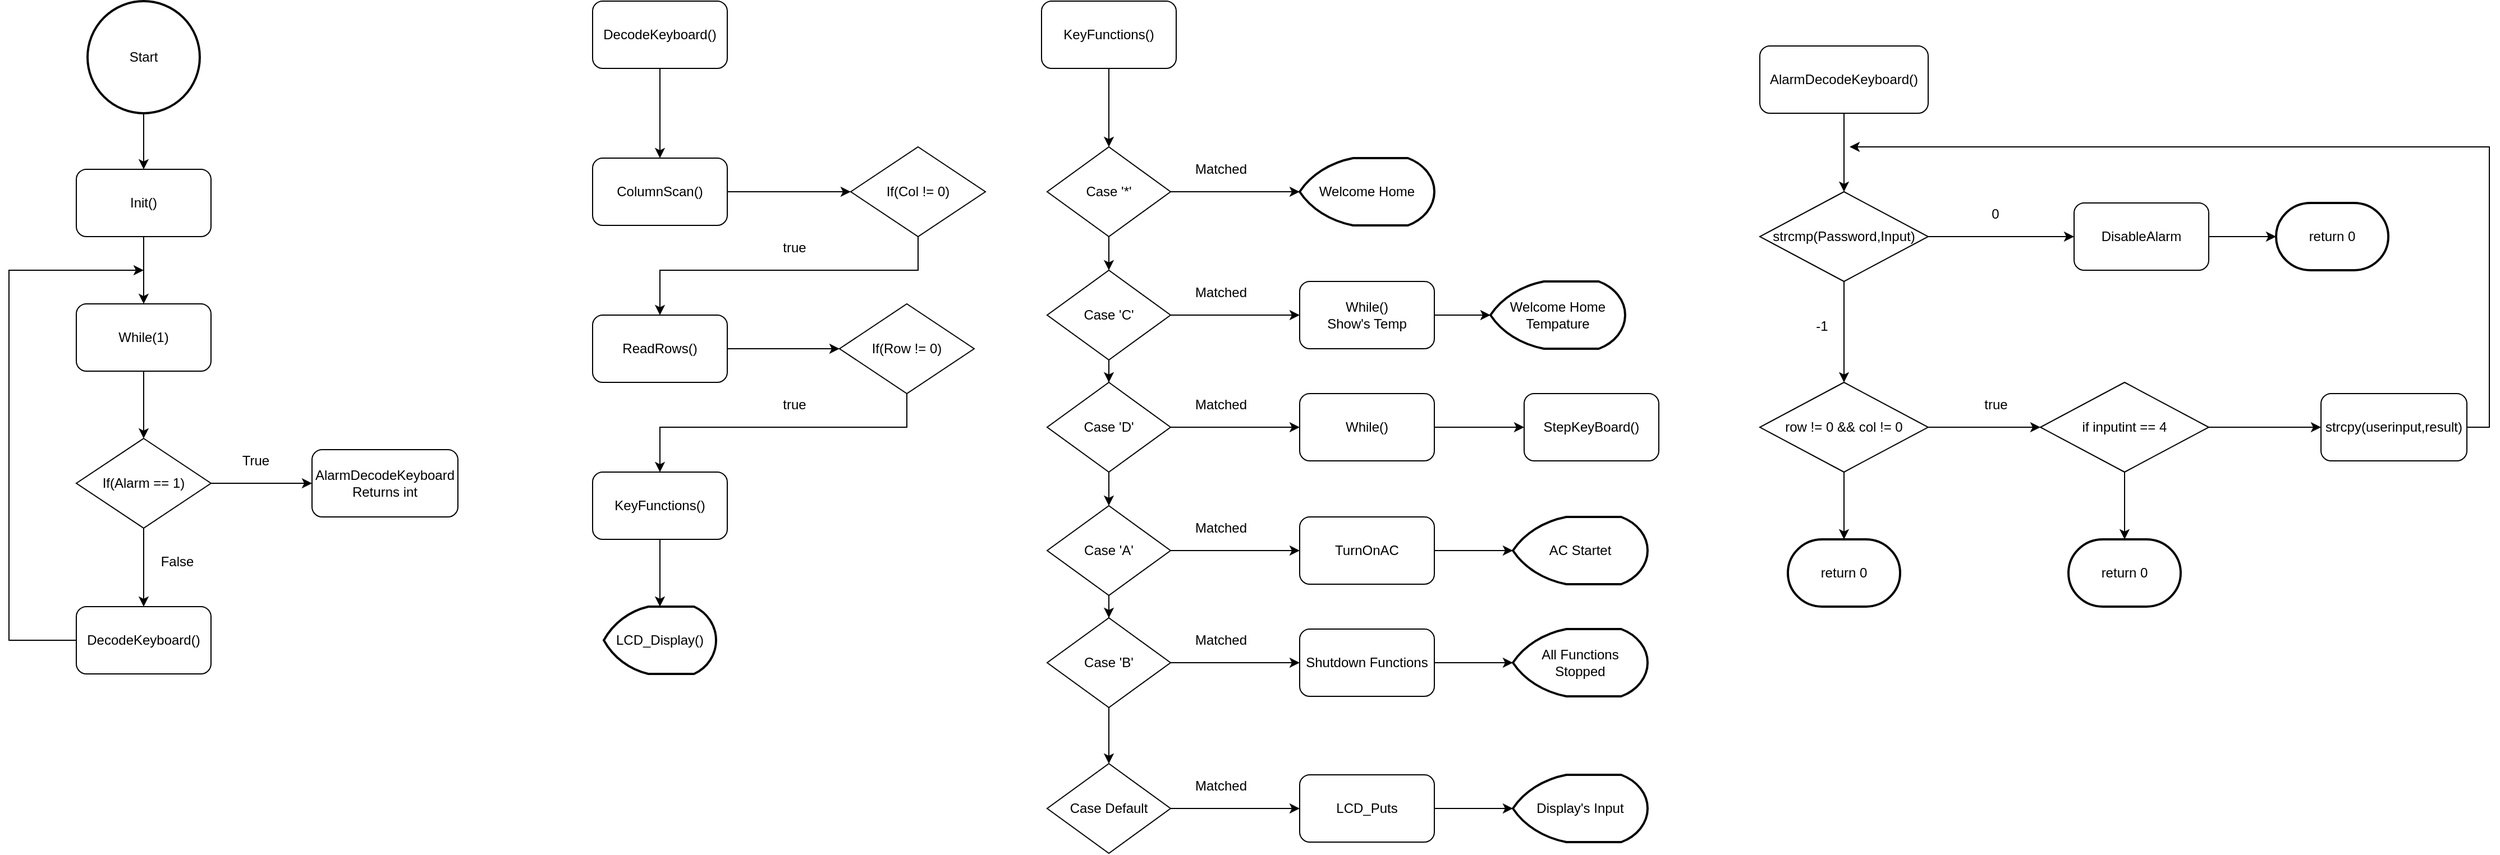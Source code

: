 <mxfile version="12.4.3" type="device" pages="1"><diagram id="pVtuj3VBePqa2hkF3dz-" name="Page-2"><mxGraphModel dx="1024" dy="517" grid="1" gridSize="10" guides="1" tooltips="1" connect="1" arrows="1" fold="1" page="1" pageScale="1" pageWidth="1600" pageHeight="1200" math="0" shadow="0"><root><mxCell id="bKndwt5-tXwd4FK39Jgh-0"/><mxCell id="bKndwt5-tXwd4FK39Jgh-1" parent="bKndwt5-tXwd4FK39Jgh-0"/><mxCell id="pAumAWcbsURAewTx9B9Q-10" value="" style="edgeStyle=orthogonalEdgeStyle;rounded=0;orthogonalLoop=1;jettySize=auto;html=1;" edge="1" parent="bKndwt5-tXwd4FK39Jgh-1" source="pAumAWcbsURAewTx9B9Q-0" target="pAumAWcbsURAewTx9B9Q-9"><mxGeometry relative="1" as="geometry"/></mxCell><mxCell id="pAumAWcbsURAewTx9B9Q-0" value="Start" style="strokeWidth=2;html=1;shape=mxgraph.flowchart.start_2;whiteSpace=wrap;" vertex="1" parent="bKndwt5-tXwd4FK39Jgh-1"><mxGeometry x="480" y="40" width="100" height="100" as="geometry"/></mxCell><mxCell id="pAumAWcbsURAewTx9B9Q-5" style="edgeStyle=orthogonalEdgeStyle;rounded=0;orthogonalLoop=1;jettySize=auto;html=1;entryX=0.5;entryY=0;entryDx=0;entryDy=0;" edge="1" parent="bKndwt5-tXwd4FK39Jgh-1" source="pAumAWcbsURAewTx9B9Q-1" target="pAumAWcbsURAewTx9B9Q-4"><mxGeometry relative="1" as="geometry"/></mxCell><mxCell id="pAumAWcbsURAewTx9B9Q-1" value="While(1)" style="rounded=1;whiteSpace=wrap;html=1;" vertex="1" parent="bKndwt5-tXwd4FK39Jgh-1"><mxGeometry x="470" y="310" width="120" height="60" as="geometry"/></mxCell><mxCell id="pAumAWcbsURAewTx9B9Q-6" style="edgeStyle=orthogonalEdgeStyle;rounded=0;orthogonalLoop=1;jettySize=auto;html=1;" edge="1" parent="bKndwt5-tXwd4FK39Jgh-1" source="pAumAWcbsURAewTx9B9Q-4"><mxGeometry relative="1" as="geometry"><mxPoint x="530" y="580" as="targetPoint"/></mxGeometry></mxCell><mxCell id="pAumAWcbsURAewTx9B9Q-24" style="edgeStyle=orthogonalEdgeStyle;rounded=0;orthogonalLoop=1;jettySize=auto;html=1;exitX=1;exitY=0.5;exitDx=0;exitDy=0;" edge="1" parent="bKndwt5-tXwd4FK39Jgh-1" source="pAumAWcbsURAewTx9B9Q-4"><mxGeometry relative="1" as="geometry"><mxPoint x="680" y="470" as="targetPoint"/></mxGeometry></mxCell><mxCell id="pAumAWcbsURAewTx9B9Q-4" value="If(Alarm == 1)" style="rhombus;whiteSpace=wrap;html=1;" vertex="1" parent="bKndwt5-tXwd4FK39Jgh-1"><mxGeometry x="470" y="430" width="120" height="80" as="geometry"/></mxCell><mxCell id="pAumAWcbsURAewTx9B9Q-7" value="False" style="text;html=1;strokeColor=none;fillColor=none;align=center;verticalAlign=middle;whiteSpace=wrap;rounded=0;" vertex="1" parent="bKndwt5-tXwd4FK39Jgh-1"><mxGeometry x="540" y="530" width="40" height="20" as="geometry"/></mxCell><mxCell id="pAumAWcbsURAewTx9B9Q-15" value="" style="edgeStyle=orthogonalEdgeStyle;rounded=0;orthogonalLoop=1;jettySize=auto;html=1;" edge="1" parent="bKndwt5-tXwd4FK39Jgh-1" source="pAumAWcbsURAewTx9B9Q-8"><mxGeometry relative="1" as="geometry"><mxPoint x="530" y="280" as="targetPoint"/><Array as="points"><mxPoint x="410" y="610"/><mxPoint x="410" y="280"/><mxPoint x="530" y="280"/></Array></mxGeometry></mxCell><mxCell id="pAumAWcbsURAewTx9B9Q-8" value="DecodeKeyboard()" style="rounded=1;whiteSpace=wrap;html=1;" vertex="1" parent="bKndwt5-tXwd4FK39Jgh-1"><mxGeometry x="470" y="580" width="120" height="60" as="geometry"/></mxCell><mxCell id="pAumAWcbsURAewTx9B9Q-21" value="" style="edgeStyle=orthogonalEdgeStyle;rounded=0;orthogonalLoop=1;jettySize=auto;html=1;" edge="1" parent="bKndwt5-tXwd4FK39Jgh-1" source="pAumAWcbsURAewTx9B9Q-18" target="pAumAWcbsURAewTx9B9Q-20"><mxGeometry relative="1" as="geometry"/></mxCell><mxCell id="pAumAWcbsURAewTx9B9Q-18" value="DecodeKeyboard()" style="rounded=1;whiteSpace=wrap;html=1;" vertex="1" parent="bKndwt5-tXwd4FK39Jgh-1"><mxGeometry x="930" y="40" width="120" height="60" as="geometry"/></mxCell><mxCell id="pAumAWcbsURAewTx9B9Q-32" style="edgeStyle=orthogonalEdgeStyle;rounded=0;orthogonalLoop=1;jettySize=auto;html=1;" edge="1" parent="bKndwt5-tXwd4FK39Jgh-1" source="pAumAWcbsURAewTx9B9Q-20" target="pAumAWcbsURAewTx9B9Q-31"><mxGeometry relative="1" as="geometry"/></mxCell><mxCell id="pAumAWcbsURAewTx9B9Q-20" value="ColumnScan()" style="rounded=1;whiteSpace=wrap;html=1;" vertex="1" parent="bKndwt5-tXwd4FK39Jgh-1"><mxGeometry x="930" y="180" width="120" height="60" as="geometry"/></mxCell><mxCell id="pAumAWcbsURAewTx9B9Q-37" style="edgeStyle=orthogonalEdgeStyle;rounded=0;orthogonalLoop=1;jettySize=auto;html=1;entryX=0;entryY=0.5;entryDx=0;entryDy=0;" edge="1" parent="bKndwt5-tXwd4FK39Jgh-1" source="pAumAWcbsURAewTx9B9Q-22" target="pAumAWcbsURAewTx9B9Q-36"><mxGeometry relative="1" as="geometry"/></mxCell><mxCell id="pAumAWcbsURAewTx9B9Q-22" value="ReadRows()" style="rounded=1;whiteSpace=wrap;html=1;" vertex="1" parent="bKndwt5-tXwd4FK39Jgh-1"><mxGeometry x="930" y="320" width="120" height="60" as="geometry"/></mxCell><mxCell id="pAumAWcbsURAewTx9B9Q-46" style="edgeStyle=orthogonalEdgeStyle;rounded=0;orthogonalLoop=1;jettySize=auto;html=1;" edge="1" parent="bKndwt5-tXwd4FK39Jgh-1" source="pAumAWcbsURAewTx9B9Q-38" target="pAumAWcbsURAewTx9B9Q-45"><mxGeometry relative="1" as="geometry"/></mxCell><mxCell id="pAumAWcbsURAewTx9B9Q-38" value="KeyFunctions()" style="rounded=1;whiteSpace=wrap;html=1;" vertex="1" parent="bKndwt5-tXwd4FK39Jgh-1"><mxGeometry x="930" y="460" width="120" height="60" as="geometry"/></mxCell><mxCell id="pAumAWcbsURAewTx9B9Q-11" value="" style="edgeStyle=orthogonalEdgeStyle;rounded=0;orthogonalLoop=1;jettySize=auto;html=1;" edge="1" parent="bKndwt5-tXwd4FK39Jgh-1" source="pAumAWcbsURAewTx9B9Q-9" target="pAumAWcbsURAewTx9B9Q-1"><mxGeometry relative="1" as="geometry"/></mxCell><mxCell id="pAumAWcbsURAewTx9B9Q-9" value="Init()" style="rounded=1;whiteSpace=wrap;html=1;" vertex="1" parent="bKndwt5-tXwd4FK39Jgh-1"><mxGeometry x="470" y="190" width="120" height="60" as="geometry"/></mxCell><mxCell id="pAumAWcbsURAewTx9B9Q-25" value="True" style="text;html=1;strokeColor=none;fillColor=none;align=center;verticalAlign=middle;whiteSpace=wrap;rounded=0;" vertex="1" parent="bKndwt5-tXwd4FK39Jgh-1"><mxGeometry x="610" y="440" width="40" height="20" as="geometry"/></mxCell><mxCell id="pAumAWcbsURAewTx9B9Q-26" value="AlarmDecodeKeyboard&lt;br&gt;Returns int" style="rounded=1;whiteSpace=wrap;html=1;" vertex="1" parent="bKndwt5-tXwd4FK39Jgh-1"><mxGeometry x="680" y="440" width="130" height="60" as="geometry"/></mxCell><mxCell id="pAumAWcbsURAewTx9B9Q-33" style="edgeStyle=orthogonalEdgeStyle;rounded=0;orthogonalLoop=1;jettySize=auto;html=1;" edge="1" parent="bKndwt5-tXwd4FK39Jgh-1" source="pAumAWcbsURAewTx9B9Q-31" target="pAumAWcbsURAewTx9B9Q-22"><mxGeometry relative="1" as="geometry"><Array as="points"><mxPoint x="1220" y="280"/><mxPoint x="990" y="280"/></Array></mxGeometry></mxCell><mxCell id="pAumAWcbsURAewTx9B9Q-31" value="If(Col != 0)" style="rhombus;whiteSpace=wrap;html=1;" vertex="1" parent="bKndwt5-tXwd4FK39Jgh-1"><mxGeometry x="1160" y="170" width="120" height="80" as="geometry"/></mxCell><mxCell id="pAumAWcbsURAewTx9B9Q-40" style="edgeStyle=orthogonalEdgeStyle;rounded=0;orthogonalLoop=1;jettySize=auto;html=1;entryX=0.5;entryY=0;entryDx=0;entryDy=0;" edge="1" parent="bKndwt5-tXwd4FK39Jgh-1" source="pAumAWcbsURAewTx9B9Q-36" target="pAumAWcbsURAewTx9B9Q-38"><mxGeometry relative="1" as="geometry"><Array as="points"><mxPoint x="1210" y="420"/><mxPoint x="990" y="420"/></Array></mxGeometry></mxCell><mxCell id="pAumAWcbsURAewTx9B9Q-36" value="If(Row != 0)" style="rhombus;whiteSpace=wrap;html=1;" vertex="1" parent="bKndwt5-tXwd4FK39Jgh-1"><mxGeometry x="1150" y="310" width="120" height="80" as="geometry"/></mxCell><mxCell id="pAumAWcbsURAewTx9B9Q-42" value="true" style="text;html=1;strokeColor=none;fillColor=none;align=center;verticalAlign=middle;whiteSpace=wrap;rounded=0;" vertex="1" parent="bKndwt5-tXwd4FK39Jgh-1"><mxGeometry x="1090" y="250" width="40" height="20" as="geometry"/></mxCell><mxCell id="pAumAWcbsURAewTx9B9Q-43" value="true" style="text;html=1;strokeColor=none;fillColor=none;align=center;verticalAlign=middle;whiteSpace=wrap;rounded=0;" vertex="1" parent="bKndwt5-tXwd4FK39Jgh-1"><mxGeometry x="1090" y="390" width="40" height="20" as="geometry"/></mxCell><mxCell id="pAumAWcbsURAewTx9B9Q-45" value="LCD_Display()" style="strokeWidth=2;html=1;shape=mxgraph.flowchart.display;whiteSpace=wrap;" vertex="1" parent="bKndwt5-tXwd4FK39Jgh-1"><mxGeometry x="940" y="580" width="100" height="60" as="geometry"/></mxCell><mxCell id="pAumAWcbsURAewTx9B9Q-49" value="" style="edgeStyle=orthogonalEdgeStyle;rounded=0;orthogonalLoop=1;jettySize=auto;html=1;entryX=0.5;entryY=0;entryDx=0;entryDy=0;" edge="1" parent="bKndwt5-tXwd4FK39Jgh-1" source="pAumAWcbsURAewTx9B9Q-47" target="pAumAWcbsURAewTx9B9Q-50"><mxGeometry relative="1" as="geometry"><mxPoint x="1390" y="180" as="targetPoint"/></mxGeometry></mxCell><mxCell id="pAumAWcbsURAewTx9B9Q-47" value="KeyFunctions()" style="rounded=1;whiteSpace=wrap;html=1;" vertex="1" parent="bKndwt5-tXwd4FK39Jgh-1"><mxGeometry x="1330" y="40" width="120" height="60" as="geometry"/></mxCell><mxCell id="pAumAWcbsURAewTx9B9Q-53" style="edgeStyle=orthogonalEdgeStyle;rounded=0;orthogonalLoop=1;jettySize=auto;html=1;" edge="1" parent="bKndwt5-tXwd4FK39Jgh-1" source="pAumAWcbsURAewTx9B9Q-50"><mxGeometry relative="1" as="geometry"><mxPoint x="1560" y="210" as="targetPoint"/></mxGeometry></mxCell><mxCell id="pAumAWcbsURAewTx9B9Q-58" value="" style="edgeStyle=orthogonalEdgeStyle;rounded=0;orthogonalLoop=1;jettySize=auto;html=1;" edge="1" parent="bKndwt5-tXwd4FK39Jgh-1" source="pAumAWcbsURAewTx9B9Q-50" target="pAumAWcbsURAewTx9B9Q-56"><mxGeometry relative="1" as="geometry"/></mxCell><mxCell id="pAumAWcbsURAewTx9B9Q-50" value="Case '*'" style="rhombus;whiteSpace=wrap;html=1;" vertex="1" parent="bKndwt5-tXwd4FK39Jgh-1"><mxGeometry x="1335" y="170" width="110" height="80" as="geometry"/></mxCell><mxCell id="pAumAWcbsURAewTx9B9Q-54" value="Matched" style="text;html=1;strokeColor=none;fillColor=none;align=center;verticalAlign=middle;whiteSpace=wrap;rounded=0;" vertex="1" parent="bKndwt5-tXwd4FK39Jgh-1"><mxGeometry x="1470" y="180" width="40" height="20" as="geometry"/></mxCell><mxCell id="pAumAWcbsURAewTx9B9Q-55" style="edgeStyle=orthogonalEdgeStyle;rounded=0;orthogonalLoop=1;jettySize=auto;html=1;" edge="1" parent="bKndwt5-tXwd4FK39Jgh-1" source="pAumAWcbsURAewTx9B9Q-56"><mxGeometry relative="1" as="geometry"><mxPoint x="1560" y="320" as="targetPoint"/></mxGeometry></mxCell><mxCell id="pAumAWcbsURAewTx9B9Q-62" value="" style="edgeStyle=orthogonalEdgeStyle;rounded=0;orthogonalLoop=1;jettySize=auto;html=1;" edge="1" parent="bKndwt5-tXwd4FK39Jgh-1" source="pAumAWcbsURAewTx9B9Q-56" target="pAumAWcbsURAewTx9B9Q-60"><mxGeometry relative="1" as="geometry"/></mxCell><mxCell id="pAumAWcbsURAewTx9B9Q-56" value="Case 'C'" style="rhombus;whiteSpace=wrap;html=1;" vertex="1" parent="bKndwt5-tXwd4FK39Jgh-1"><mxGeometry x="1335" y="280" width="110" height="80" as="geometry"/></mxCell><mxCell id="pAumAWcbsURAewTx9B9Q-57" value="Matched" style="text;html=1;strokeColor=none;fillColor=none;align=center;verticalAlign=middle;whiteSpace=wrap;rounded=0;" vertex="1" parent="bKndwt5-tXwd4FK39Jgh-1"><mxGeometry x="1470" y="290" width="40" height="20" as="geometry"/></mxCell><mxCell id="pAumAWcbsURAewTx9B9Q-59" style="edgeStyle=orthogonalEdgeStyle;rounded=0;orthogonalLoop=1;jettySize=auto;html=1;" edge="1" parent="bKndwt5-tXwd4FK39Jgh-1" source="pAumAWcbsURAewTx9B9Q-60"><mxGeometry relative="1" as="geometry"><mxPoint x="1560" y="420" as="targetPoint"/></mxGeometry></mxCell><mxCell id="pAumAWcbsURAewTx9B9Q-66" value="" style="edgeStyle=orthogonalEdgeStyle;rounded=0;orthogonalLoop=1;jettySize=auto;html=1;" edge="1" parent="bKndwt5-tXwd4FK39Jgh-1" source="pAumAWcbsURAewTx9B9Q-60" target="pAumAWcbsURAewTx9B9Q-64"><mxGeometry relative="1" as="geometry"/></mxCell><mxCell id="pAumAWcbsURAewTx9B9Q-60" value="Case 'D'" style="rhombus;whiteSpace=wrap;html=1;" vertex="1" parent="bKndwt5-tXwd4FK39Jgh-1"><mxGeometry x="1335" y="380" width="110" height="80" as="geometry"/></mxCell><mxCell id="pAumAWcbsURAewTx9B9Q-61" value="Matched" style="text;html=1;strokeColor=none;fillColor=none;align=center;verticalAlign=middle;whiteSpace=wrap;rounded=0;" vertex="1" parent="bKndwt5-tXwd4FK39Jgh-1"><mxGeometry x="1470" y="390" width="40" height="20" as="geometry"/></mxCell><mxCell id="pAumAWcbsURAewTx9B9Q-63" style="edgeStyle=orthogonalEdgeStyle;rounded=0;orthogonalLoop=1;jettySize=auto;html=1;" edge="1" parent="bKndwt5-tXwd4FK39Jgh-1" source="pAumAWcbsURAewTx9B9Q-64"><mxGeometry relative="1" as="geometry"><mxPoint x="1560" y="530" as="targetPoint"/></mxGeometry></mxCell><mxCell id="pAumAWcbsURAewTx9B9Q-70" value="" style="edgeStyle=orthogonalEdgeStyle;rounded=0;orthogonalLoop=1;jettySize=auto;html=1;" edge="1" parent="bKndwt5-tXwd4FK39Jgh-1" source="pAumAWcbsURAewTx9B9Q-64" target="pAumAWcbsURAewTx9B9Q-68"><mxGeometry relative="1" as="geometry"/></mxCell><mxCell id="pAumAWcbsURAewTx9B9Q-64" value="Case 'A'" style="rhombus;whiteSpace=wrap;html=1;" vertex="1" parent="bKndwt5-tXwd4FK39Jgh-1"><mxGeometry x="1335" y="490" width="110" height="80" as="geometry"/></mxCell><mxCell id="pAumAWcbsURAewTx9B9Q-65" value="Matched" style="text;html=1;strokeColor=none;fillColor=none;align=center;verticalAlign=middle;whiteSpace=wrap;rounded=0;" vertex="1" parent="bKndwt5-tXwd4FK39Jgh-1"><mxGeometry x="1470" y="500" width="40" height="20" as="geometry"/></mxCell><mxCell id="pAumAWcbsURAewTx9B9Q-67" style="edgeStyle=orthogonalEdgeStyle;rounded=0;orthogonalLoop=1;jettySize=auto;html=1;" edge="1" parent="bKndwt5-tXwd4FK39Jgh-1" source="pAumAWcbsURAewTx9B9Q-68"><mxGeometry relative="1" as="geometry"><mxPoint x="1560" y="630" as="targetPoint"/></mxGeometry></mxCell><mxCell id="pAumAWcbsURAewTx9B9Q-72" value="" style="edgeStyle=orthogonalEdgeStyle;rounded=0;orthogonalLoop=1;jettySize=auto;html=1;" edge="1" parent="bKndwt5-tXwd4FK39Jgh-1" source="pAumAWcbsURAewTx9B9Q-68" target="pAumAWcbsURAewTx9B9Q-71"><mxGeometry relative="1" as="geometry"/></mxCell><mxCell id="pAumAWcbsURAewTx9B9Q-68" value="Case 'B'" style="rhombus;whiteSpace=wrap;html=1;" vertex="1" parent="bKndwt5-tXwd4FK39Jgh-1"><mxGeometry x="1335" y="590" width="110" height="80" as="geometry"/></mxCell><mxCell id="pAumAWcbsURAewTx9B9Q-73" style="edgeStyle=orthogonalEdgeStyle;rounded=0;orthogonalLoop=1;jettySize=auto;html=1;" edge="1" parent="bKndwt5-tXwd4FK39Jgh-1" source="pAumAWcbsURAewTx9B9Q-71"><mxGeometry relative="1" as="geometry"><mxPoint x="1560" y="760" as="targetPoint"/></mxGeometry></mxCell><mxCell id="pAumAWcbsURAewTx9B9Q-71" value="Case Default" style="rhombus;whiteSpace=wrap;html=1;" vertex="1" parent="bKndwt5-tXwd4FK39Jgh-1"><mxGeometry x="1335" y="720" width="110" height="80" as="geometry"/></mxCell><mxCell id="pAumAWcbsURAewTx9B9Q-69" value="Matched" style="text;html=1;strokeColor=none;fillColor=none;align=center;verticalAlign=middle;whiteSpace=wrap;rounded=0;" vertex="1" parent="bKndwt5-tXwd4FK39Jgh-1"><mxGeometry x="1470" y="600" width="40" height="20" as="geometry"/></mxCell><mxCell id="pAumAWcbsURAewTx9B9Q-74" value="Matched" style="text;html=1;strokeColor=none;fillColor=none;align=center;verticalAlign=middle;whiteSpace=wrap;rounded=0;" vertex="1" parent="bKndwt5-tXwd4FK39Jgh-1"><mxGeometry x="1470" y="730" width="40" height="20" as="geometry"/></mxCell><mxCell id="pAumAWcbsURAewTx9B9Q-84" style="edgeStyle=orthogonalEdgeStyle;rounded=0;orthogonalLoop=1;jettySize=auto;html=1;" edge="1" parent="bKndwt5-tXwd4FK39Jgh-1" source="pAumAWcbsURAewTx9B9Q-78"><mxGeometry relative="1" as="geometry"><mxPoint x="1730" y="320" as="targetPoint"/></mxGeometry></mxCell><mxCell id="pAumAWcbsURAewTx9B9Q-78" value="While()&lt;br&gt;Show's Temp" style="rounded=1;whiteSpace=wrap;html=1;" vertex="1" parent="bKndwt5-tXwd4FK39Jgh-1"><mxGeometry x="1560" y="290" width="120" height="60" as="geometry"/></mxCell><mxCell id="pAumAWcbsURAewTx9B9Q-87" value="" style="edgeStyle=orthogonalEdgeStyle;rounded=0;orthogonalLoop=1;jettySize=auto;html=1;" edge="1" parent="bKndwt5-tXwd4FK39Jgh-1" source="pAumAWcbsURAewTx9B9Q-79" target="pAumAWcbsURAewTx9B9Q-86"><mxGeometry relative="1" as="geometry"/></mxCell><mxCell id="pAumAWcbsURAewTx9B9Q-79" value="While()&lt;br&gt;" style="rounded=1;whiteSpace=wrap;html=1;" vertex="1" parent="bKndwt5-tXwd4FK39Jgh-1"><mxGeometry x="1560" y="390" width="120" height="60" as="geometry"/></mxCell><mxCell id="pAumAWcbsURAewTx9B9Q-86" value="StepKeyBoard()" style="rounded=1;whiteSpace=wrap;html=1;" vertex="1" parent="bKndwt5-tXwd4FK39Jgh-1"><mxGeometry x="1760" y="390" width="120" height="60" as="geometry"/></mxCell><mxCell id="pAumAWcbsURAewTx9B9Q-89" value="" style="edgeStyle=orthogonalEdgeStyle;rounded=0;orthogonalLoop=1;jettySize=auto;html=1;" edge="1" parent="bKndwt5-tXwd4FK39Jgh-1" source="pAumAWcbsURAewTx9B9Q-80" target="pAumAWcbsURAewTx9B9Q-88"><mxGeometry relative="1" as="geometry"/></mxCell><mxCell id="pAumAWcbsURAewTx9B9Q-80" value="TurnOnAC" style="rounded=1;whiteSpace=wrap;html=1;" vertex="1" parent="bKndwt5-tXwd4FK39Jgh-1"><mxGeometry x="1560" y="500" width="120" height="60" as="geometry"/></mxCell><mxCell id="pAumAWcbsURAewTx9B9Q-93" value="" style="edgeStyle=orthogonalEdgeStyle;rounded=0;orthogonalLoop=1;jettySize=auto;html=1;" edge="1" parent="bKndwt5-tXwd4FK39Jgh-1" source="pAumAWcbsURAewTx9B9Q-81" target="pAumAWcbsURAewTx9B9Q-92"><mxGeometry relative="1" as="geometry"/></mxCell><mxCell id="pAumAWcbsURAewTx9B9Q-81" value="Shutdown Functions" style="rounded=1;whiteSpace=wrap;html=1;" vertex="1" parent="bKndwt5-tXwd4FK39Jgh-1"><mxGeometry x="1560" y="600" width="120" height="60" as="geometry"/></mxCell><mxCell id="pAumAWcbsURAewTx9B9Q-97" value="" style="edgeStyle=orthogonalEdgeStyle;rounded=0;orthogonalLoop=1;jettySize=auto;html=1;" edge="1" parent="bKndwt5-tXwd4FK39Jgh-1" source="pAumAWcbsURAewTx9B9Q-82" target="pAumAWcbsURAewTx9B9Q-96"><mxGeometry relative="1" as="geometry"/></mxCell><mxCell id="pAumAWcbsURAewTx9B9Q-82" value="LCD_Puts" style="rounded=1;whiteSpace=wrap;html=1;" vertex="1" parent="bKndwt5-tXwd4FK39Jgh-1"><mxGeometry x="1560" y="730" width="120" height="60" as="geometry"/></mxCell><mxCell id="pAumAWcbsURAewTx9B9Q-83" value="Welcome Home" style="strokeWidth=2;html=1;shape=mxgraph.flowchart.display;whiteSpace=wrap;" vertex="1" parent="bKndwt5-tXwd4FK39Jgh-1"><mxGeometry x="1560" y="180" width="120" height="60" as="geometry"/></mxCell><mxCell id="pAumAWcbsURAewTx9B9Q-85" value="Welcome Home&lt;br&gt;Tempature" style="strokeWidth=2;html=1;shape=mxgraph.flowchart.display;whiteSpace=wrap;" vertex="1" parent="bKndwt5-tXwd4FK39Jgh-1"><mxGeometry x="1730" y="290" width="120" height="60" as="geometry"/></mxCell><mxCell id="pAumAWcbsURAewTx9B9Q-88" value="AC Startet" style="strokeWidth=2;html=1;shape=mxgraph.flowchart.display;whiteSpace=wrap;" vertex="1" parent="bKndwt5-tXwd4FK39Jgh-1"><mxGeometry x="1750" y="500" width="120" height="60" as="geometry"/></mxCell><mxCell id="pAumAWcbsURAewTx9B9Q-92" value="All Functions&lt;br&gt;Stopped" style="strokeWidth=2;html=1;shape=mxgraph.flowchart.display;whiteSpace=wrap;" vertex="1" parent="bKndwt5-tXwd4FK39Jgh-1"><mxGeometry x="1750" y="600" width="120" height="60" as="geometry"/></mxCell><mxCell id="pAumAWcbsURAewTx9B9Q-96" value="Display's Input" style="strokeWidth=2;html=1;shape=mxgraph.flowchart.display;whiteSpace=wrap;" vertex="1" parent="bKndwt5-tXwd4FK39Jgh-1"><mxGeometry x="1750" y="730" width="120" height="60" as="geometry"/></mxCell><mxCell id="pAumAWcbsURAewTx9B9Q-100" value="" style="edgeStyle=orthogonalEdgeStyle;rounded=0;orthogonalLoop=1;jettySize=auto;html=1;" edge="1" parent="bKndwt5-tXwd4FK39Jgh-1" source="pAumAWcbsURAewTx9B9Q-98" target="pAumAWcbsURAewTx9B9Q-99"><mxGeometry relative="1" as="geometry"/></mxCell><mxCell id="pAumAWcbsURAewTx9B9Q-98" value="AlarmDecodeKeyboard()" style="rounded=1;whiteSpace=wrap;html=1;" vertex="1" parent="bKndwt5-tXwd4FK39Jgh-1"><mxGeometry x="1970" y="80" width="150" height="60" as="geometry"/></mxCell><mxCell id="pAumAWcbsURAewTx9B9Q-101" style="edgeStyle=orthogonalEdgeStyle;rounded=0;orthogonalLoop=1;jettySize=auto;html=1;" edge="1" parent="bKndwt5-tXwd4FK39Jgh-1" source="pAumAWcbsURAewTx9B9Q-99"><mxGeometry relative="1" as="geometry"><mxPoint x="2250" y="250" as="targetPoint"/></mxGeometry></mxCell><mxCell id="pAumAWcbsURAewTx9B9Q-110" style="edgeStyle=orthogonalEdgeStyle;rounded=0;orthogonalLoop=1;jettySize=auto;html=1;" edge="1" parent="bKndwt5-tXwd4FK39Jgh-1" source="pAumAWcbsURAewTx9B9Q-99"><mxGeometry relative="1" as="geometry"><mxPoint x="2045" y="380" as="targetPoint"/></mxGeometry></mxCell><mxCell id="pAumAWcbsURAewTx9B9Q-99" value="strcmp(Password,Input)" style="rhombus;whiteSpace=wrap;html=1;" vertex="1" parent="bKndwt5-tXwd4FK39Jgh-1"><mxGeometry x="1970" y="210" width="150" height="80" as="geometry"/></mxCell><mxCell id="pAumAWcbsURAewTx9B9Q-102" value="0" style="text;html=1;strokeColor=none;fillColor=none;align=center;verticalAlign=middle;whiteSpace=wrap;rounded=0;" vertex="1" parent="bKndwt5-tXwd4FK39Jgh-1"><mxGeometry x="2160" y="220" width="40" height="20" as="geometry"/></mxCell><mxCell id="pAumAWcbsURAewTx9B9Q-109" value="" style="edgeStyle=orthogonalEdgeStyle;rounded=0;orthogonalLoop=1;jettySize=auto;html=1;" edge="1" parent="bKndwt5-tXwd4FK39Jgh-1" source="pAumAWcbsURAewTx9B9Q-107" target="pAumAWcbsURAewTx9B9Q-108"><mxGeometry relative="1" as="geometry"/></mxCell><mxCell id="pAumAWcbsURAewTx9B9Q-107" value="DisableAlarm" style="rounded=1;whiteSpace=wrap;html=1;" vertex="1" parent="bKndwt5-tXwd4FK39Jgh-1"><mxGeometry x="2250" y="220" width="120" height="60" as="geometry"/></mxCell><mxCell id="pAumAWcbsURAewTx9B9Q-108" value="return 0" style="strokeWidth=2;html=1;shape=mxgraph.flowchart.terminator;whiteSpace=wrap;" vertex="1" parent="bKndwt5-tXwd4FK39Jgh-1"><mxGeometry x="2430" y="220" width="100" height="60" as="geometry"/></mxCell><mxCell id="pAumAWcbsURAewTx9B9Q-111" value="-1" style="text;html=1;align=center;verticalAlign=middle;resizable=0;points=[];;autosize=1;" vertex="1" parent="bKndwt5-tXwd4FK39Jgh-1"><mxGeometry x="2010" y="320" width="30" height="20" as="geometry"/></mxCell><mxCell id="pAumAWcbsURAewTx9B9Q-113" style="edgeStyle=orthogonalEdgeStyle;rounded=0;orthogonalLoop=1;jettySize=auto;html=1;" edge="1" parent="bKndwt5-tXwd4FK39Jgh-1" source="pAumAWcbsURAewTx9B9Q-112"><mxGeometry relative="1" as="geometry"><mxPoint x="2045" y="520" as="targetPoint"/></mxGeometry></mxCell><mxCell id="pAumAWcbsURAewTx9B9Q-114" style="edgeStyle=orthogonalEdgeStyle;rounded=0;orthogonalLoop=1;jettySize=auto;html=1;entryX=0;entryY=0.5;entryDx=0;entryDy=0;" edge="1" parent="bKndwt5-tXwd4FK39Jgh-1" source="pAumAWcbsURAewTx9B9Q-112" target="pAumAWcbsURAewTx9B9Q-117"><mxGeometry relative="1" as="geometry"><mxPoint x="2260" y="420" as="targetPoint"/></mxGeometry></mxCell><mxCell id="pAumAWcbsURAewTx9B9Q-112" value="row != 0 &amp;amp;&amp;amp; col != 0" style="rhombus;whiteSpace=wrap;html=1;" vertex="1" parent="bKndwt5-tXwd4FK39Jgh-1"><mxGeometry x="1970" y="380" width="150" height="80" as="geometry"/></mxCell><mxCell id="pAumAWcbsURAewTx9B9Q-115" value="true" style="text;html=1;align=center;verticalAlign=middle;resizable=0;points=[];;autosize=1;" vertex="1" parent="bKndwt5-tXwd4FK39Jgh-1"><mxGeometry x="2160" y="390" width="40" height="20" as="geometry"/></mxCell><mxCell id="pAumAWcbsURAewTx9B9Q-118" style="edgeStyle=orthogonalEdgeStyle;rounded=0;orthogonalLoop=1;jettySize=auto;html=1;" edge="1" parent="bKndwt5-tXwd4FK39Jgh-1" source="pAumAWcbsURAewTx9B9Q-117"><mxGeometry relative="1" as="geometry"><mxPoint x="2470" y="420" as="targetPoint"/></mxGeometry></mxCell><mxCell id="pAumAWcbsURAewTx9B9Q-119" style="edgeStyle=orthogonalEdgeStyle;rounded=0;orthogonalLoop=1;jettySize=auto;html=1;" edge="1" parent="bKndwt5-tXwd4FK39Jgh-1" source="pAumAWcbsURAewTx9B9Q-117"><mxGeometry relative="1" as="geometry"><mxPoint x="2295" y="520" as="targetPoint"/></mxGeometry></mxCell><mxCell id="pAumAWcbsURAewTx9B9Q-117" value="if inputint == 4" style="rhombus;whiteSpace=wrap;html=1;" vertex="1" parent="bKndwt5-tXwd4FK39Jgh-1"><mxGeometry x="2220" y="380" width="150" height="80" as="geometry"/></mxCell><mxCell id="pAumAWcbsURAewTx9B9Q-121" style="edgeStyle=orthogonalEdgeStyle;rounded=0;orthogonalLoop=1;jettySize=auto;html=1;" edge="1" parent="bKndwt5-tXwd4FK39Jgh-1" source="pAumAWcbsURAewTx9B9Q-120"><mxGeometry relative="1" as="geometry"><mxPoint x="2050" y="170" as="targetPoint"/><Array as="points"><mxPoint x="2620" y="420"/><mxPoint x="2620" y="170"/></Array></mxGeometry></mxCell><mxCell id="pAumAWcbsURAewTx9B9Q-120" value="strcpy(userinput,result)" style="rounded=1;whiteSpace=wrap;html=1;" vertex="1" parent="bKndwt5-tXwd4FK39Jgh-1"><mxGeometry x="2470" y="390" width="130" height="60" as="geometry"/></mxCell><mxCell id="pAumAWcbsURAewTx9B9Q-122" value="return 0" style="strokeWidth=2;html=1;shape=mxgraph.flowchart.terminator;whiteSpace=wrap;" vertex="1" parent="bKndwt5-tXwd4FK39Jgh-1"><mxGeometry x="2245" y="520" width="100" height="60" as="geometry"/></mxCell><mxCell id="pAumAWcbsURAewTx9B9Q-123" value="return 0" style="strokeWidth=2;html=1;shape=mxgraph.flowchart.terminator;whiteSpace=wrap;" vertex="1" parent="bKndwt5-tXwd4FK39Jgh-1"><mxGeometry x="1995" y="520" width="100" height="60" as="geometry"/></mxCell></root></mxGraphModel></diagram></mxfile>